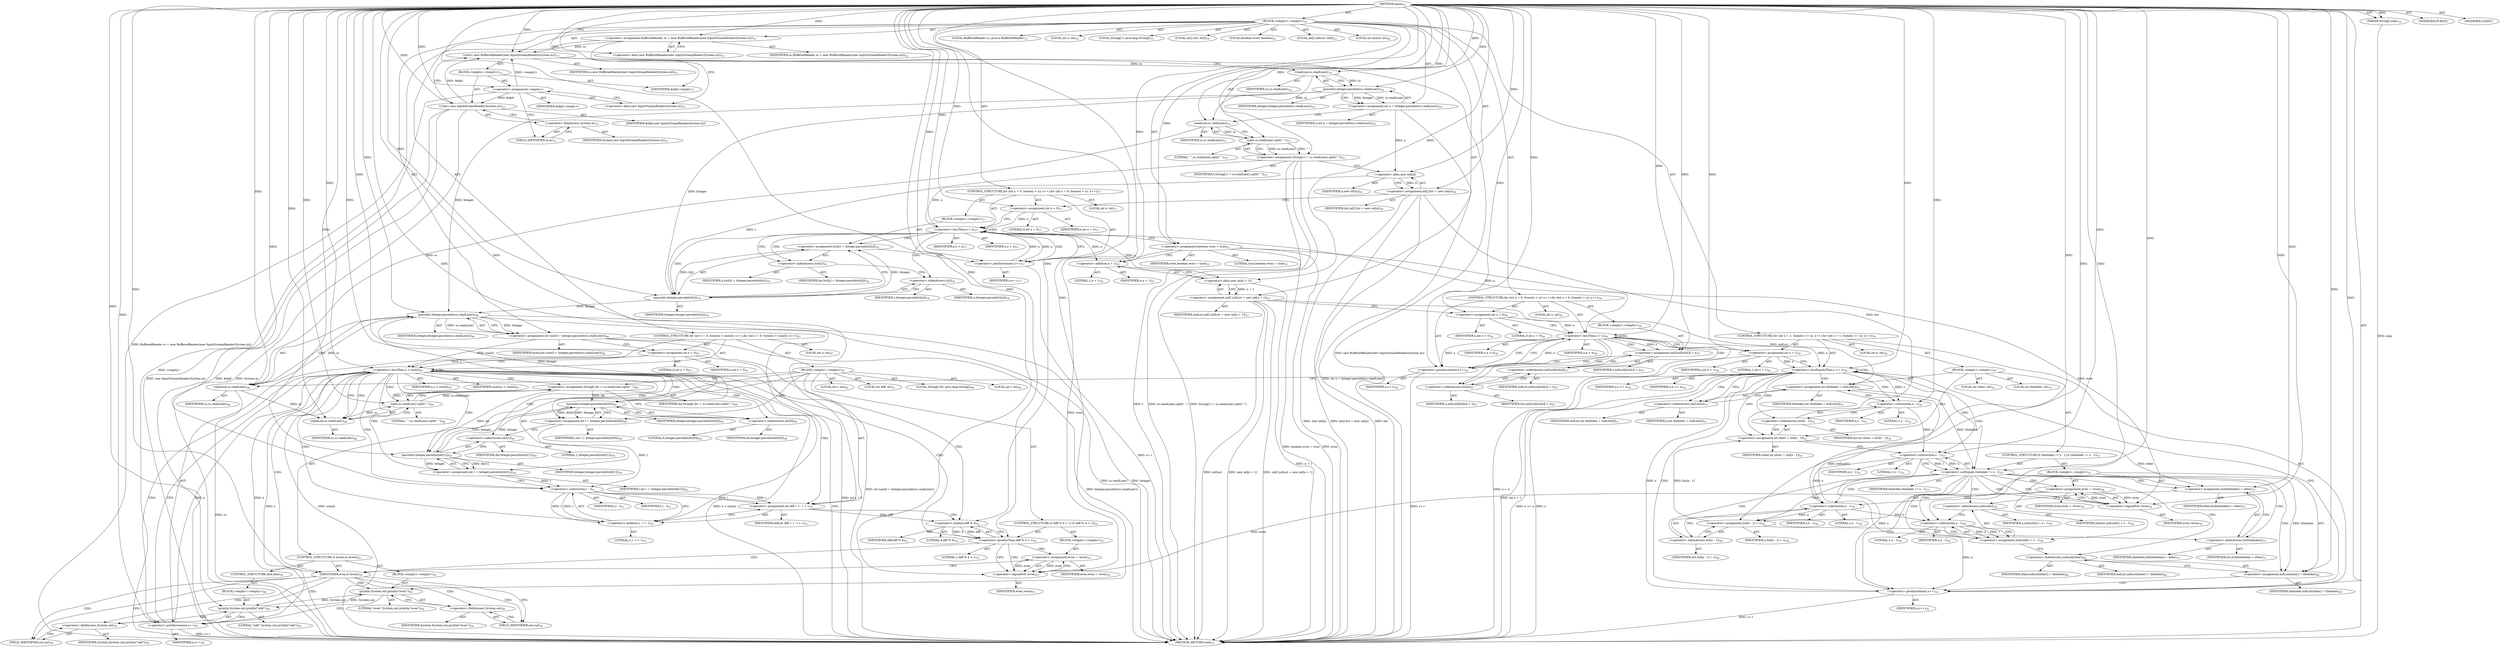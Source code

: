 digraph "main" {  
"19" [label = <(METHOD,main)<SUB>10</SUB>> ]
"20" [label = <(PARAM,String[] args)<SUB>10</SUB>> ]
"21" [label = <(BLOCK,&lt;empty&gt;,&lt;empty&gt;)<SUB>10</SUB>> ]
"4" [label = <(LOCAL,BufferedReader sc: java.io.BufferedReader)<SUB>12</SUB>> ]
"22" [label = <(&lt;operator&gt;.assignment,BufferedReader sc = new BufferedReader(new InputStreamReader(System.in)))<SUB>12</SUB>> ]
"23" [label = <(IDENTIFIER,sc,BufferedReader sc = new BufferedReader(new InputStreamReader(System.in)))<SUB>12</SUB>> ]
"24" [label = <(&lt;operator&gt;.alloc,new BufferedReader(new InputStreamReader(System.in)))<SUB>12</SUB>> ]
"25" [label = <(&lt;init&gt;,new BufferedReader(new InputStreamReader(System.in)))<SUB>12</SUB>> ]
"3" [label = <(IDENTIFIER,sc,new BufferedReader(new InputStreamReader(System.in)))<SUB>12</SUB>> ]
"26" [label = <(BLOCK,&lt;empty&gt;,&lt;empty&gt;)<SUB>12</SUB>> ]
"27" [label = <(&lt;operator&gt;.assignment,&lt;empty&gt;)> ]
"28" [label = <(IDENTIFIER,$obj0,&lt;empty&gt;)> ]
"29" [label = <(&lt;operator&gt;.alloc,new InputStreamReader(System.in))<SUB>12</SUB>> ]
"30" [label = <(&lt;init&gt;,new InputStreamReader(System.in))<SUB>12</SUB>> ]
"31" [label = <(IDENTIFIER,$obj0,new InputStreamReader(System.in))> ]
"32" [label = <(&lt;operator&gt;.fieldAccess,System.in)<SUB>12</SUB>> ]
"33" [label = <(IDENTIFIER,System,new InputStreamReader(System.in))<SUB>12</SUB>> ]
"34" [label = <(FIELD_IDENTIFIER,in,in)<SUB>12</SUB>> ]
"35" [label = <(IDENTIFIER,$obj0,&lt;empty&gt;)> ]
"36" [label = <(LOCAL,int n: int)<SUB>14</SUB>> ]
"37" [label = <(&lt;operator&gt;.assignment,int n = Integer.parseInt(sc.readLine()))<SUB>14</SUB>> ]
"38" [label = <(IDENTIFIER,n,int n = Integer.parseInt(sc.readLine()))<SUB>14</SUB>> ]
"39" [label = <(parseInt,Integer.parseInt(sc.readLine()))<SUB>14</SUB>> ]
"40" [label = <(IDENTIFIER,Integer,Integer.parseInt(sc.readLine()))<SUB>14</SUB>> ]
"41" [label = <(readLine,sc.readLine())<SUB>14</SUB>> ]
"42" [label = <(IDENTIFIER,sc,sc.readLine())<SUB>14</SUB>> ]
"43" [label = <(LOCAL,String[] t: java.lang.String[])<SUB>15</SUB>> ]
"44" [label = <(&lt;operator&gt;.assignment,String[] t = sc.readLine().split(&quot; &quot;))<SUB>15</SUB>> ]
"45" [label = <(IDENTIFIER,t,String[] t = sc.readLine().split(&quot; &quot;))<SUB>15</SUB>> ]
"46" [label = <(split,sc.readLine().split(&quot; &quot;))<SUB>15</SUB>> ]
"47" [label = <(readLine,sc.readLine())<SUB>15</SUB>> ]
"48" [label = <(IDENTIFIER,sc,sc.readLine())<SUB>15</SUB>> ]
"49" [label = <(LITERAL,&quot; &quot;,sc.readLine().split(&quot; &quot;))<SUB>15</SUB>> ]
"50" [label = <(LOCAL,int[] list: int[])<SUB>16</SUB>> ]
"51" [label = <(&lt;operator&gt;.assignment,int[] list = new int[n])<SUB>16</SUB>> ]
"52" [label = <(IDENTIFIER,list,int[] list = new int[n])<SUB>16</SUB>> ]
"53" [label = <(&lt;operator&gt;.alloc,new int[n])> ]
"54" [label = <(IDENTIFIER,n,new int[n])<SUB>16</SUB>> ]
"55" [label = <(CONTROL_STRUCTURE,for (int x = 0; Some(x &lt; n); x++),for (int x = 0; Some(x &lt; n); x++))<SUB>17</SUB>> ]
"56" [label = <(LOCAL,int x: int)<SUB>17</SUB>> ]
"57" [label = <(&lt;operator&gt;.assignment,int x = 0)<SUB>17</SUB>> ]
"58" [label = <(IDENTIFIER,x,int x = 0)<SUB>17</SUB>> ]
"59" [label = <(LITERAL,0,int x = 0)<SUB>17</SUB>> ]
"60" [label = <(&lt;operator&gt;.lessThan,x &lt; n)<SUB>17</SUB>> ]
"61" [label = <(IDENTIFIER,x,x &lt; n)<SUB>17</SUB>> ]
"62" [label = <(IDENTIFIER,n,x &lt; n)<SUB>17</SUB>> ]
"63" [label = <(&lt;operator&gt;.postIncrement,x++)<SUB>17</SUB>> ]
"64" [label = <(IDENTIFIER,x,x++)<SUB>17</SUB>> ]
"65" [label = <(BLOCK,&lt;empty&gt;,&lt;empty&gt;)<SUB>17</SUB>> ]
"66" [label = <(&lt;operator&gt;.assignment,list[x] = Integer.parseInt(t[x]))<SUB>18</SUB>> ]
"67" [label = <(&lt;operator&gt;.indexAccess,list[x])<SUB>18</SUB>> ]
"68" [label = <(IDENTIFIER,list,list[x] = Integer.parseInt(t[x]))<SUB>18</SUB>> ]
"69" [label = <(IDENTIFIER,x,list[x] = Integer.parseInt(t[x]))<SUB>18</SUB>> ]
"70" [label = <(parseInt,Integer.parseInt(t[x]))<SUB>18</SUB>> ]
"71" [label = <(IDENTIFIER,Integer,Integer.parseInt(t[x]))<SUB>18</SUB>> ]
"72" [label = <(&lt;operator&gt;.indexAccess,t[x])<SUB>18</SUB>> ]
"73" [label = <(IDENTIFIER,t,Integer.parseInt(t[x]))<SUB>18</SUB>> ]
"74" [label = <(IDENTIFIER,x,Integer.parseInt(t[x]))<SUB>18</SUB>> ]
"75" [label = <(LOCAL,boolean even: boolean)<SUB>21</SUB>> ]
"76" [label = <(&lt;operator&gt;.assignment,boolean even = true)<SUB>21</SUB>> ]
"77" [label = <(IDENTIFIER,even,boolean even = true)<SUB>21</SUB>> ]
"78" [label = <(LITERAL,true,boolean even = true)<SUB>21</SUB>> ]
"79" [label = <(LOCAL,int[] indList: int[])<SUB>23</SUB>> ]
"80" [label = <(&lt;operator&gt;.assignment,int[] indList = new int[n + 1])<SUB>23</SUB>> ]
"81" [label = <(IDENTIFIER,indList,int[] indList = new int[n + 1])<SUB>23</SUB>> ]
"82" [label = <(&lt;operator&gt;.alloc,new int[n + 1])> ]
"83" [label = <(&lt;operator&gt;.addition,n + 1)<SUB>23</SUB>> ]
"84" [label = <(IDENTIFIER,n,n + 1)<SUB>23</SUB>> ]
"85" [label = <(LITERAL,1,n + 1)<SUB>23</SUB>> ]
"86" [label = <(CONTROL_STRUCTURE,for (int x = 0; Some(x &lt; n); x++),for (int x = 0; Some(x &lt; n); x++))<SUB>26</SUB>> ]
"87" [label = <(LOCAL,int x: int)<SUB>26</SUB>> ]
"88" [label = <(&lt;operator&gt;.assignment,int x = 0)<SUB>26</SUB>> ]
"89" [label = <(IDENTIFIER,x,int x = 0)<SUB>26</SUB>> ]
"90" [label = <(LITERAL,0,int x = 0)<SUB>26</SUB>> ]
"91" [label = <(&lt;operator&gt;.lessThan,x &lt; n)<SUB>26</SUB>> ]
"92" [label = <(IDENTIFIER,x,x &lt; n)<SUB>26</SUB>> ]
"93" [label = <(IDENTIFIER,n,x &lt; n)<SUB>26</SUB>> ]
"94" [label = <(&lt;operator&gt;.postIncrement,x++)<SUB>26</SUB>> ]
"95" [label = <(IDENTIFIER,x,x++)<SUB>26</SUB>> ]
"96" [label = <(BLOCK,&lt;empty&gt;,&lt;empty&gt;)<SUB>26</SUB>> ]
"97" [label = <(&lt;operator&gt;.assignment,indList[list[x]] = x)<SUB>27</SUB>> ]
"98" [label = <(&lt;operator&gt;.indexAccess,indList[list[x]])<SUB>27</SUB>> ]
"99" [label = <(IDENTIFIER,indList,indList[list[x]] = x)<SUB>27</SUB>> ]
"100" [label = <(&lt;operator&gt;.indexAccess,list[x])<SUB>27</SUB>> ]
"101" [label = <(IDENTIFIER,list,indList[list[x]] = x)<SUB>27</SUB>> ]
"102" [label = <(IDENTIFIER,x,indList[list[x]] = x)<SUB>27</SUB>> ]
"103" [label = <(IDENTIFIER,x,indList[list[x]] = x)<SUB>27</SUB>> ]
"104" [label = <(CONTROL_STRUCTURE,for (int x = 1; Some(x &lt;= n); x++),for (int x = 1; Some(x &lt;= n); x++))<SUB>30</SUB>> ]
"105" [label = <(LOCAL,int x: int)<SUB>30</SUB>> ]
"106" [label = <(&lt;operator&gt;.assignment,int x = 1)<SUB>30</SUB>> ]
"107" [label = <(IDENTIFIER,x,int x = 1)<SUB>30</SUB>> ]
"108" [label = <(LITERAL,1,int x = 1)<SUB>30</SUB>> ]
"109" [label = <(&lt;operator&gt;.lessEqualsThan,x &lt;= n)<SUB>30</SUB>> ]
"110" [label = <(IDENTIFIER,x,x &lt;= n)<SUB>30</SUB>> ]
"111" [label = <(IDENTIFIER,n,x &lt;= n)<SUB>30</SUB>> ]
"112" [label = <(&lt;operator&gt;.postIncrement,x++)<SUB>30</SUB>> ]
"113" [label = <(IDENTIFIER,x,x++)<SUB>30</SUB>> ]
"114" [label = <(BLOCK,&lt;empty&gt;,&lt;empty&gt;)<SUB>30</SUB>> ]
"115" [label = <(LOCAL,int theIndex: int)<SUB>31</SUB>> ]
"116" [label = <(&lt;operator&gt;.assignment,int theIndex = indList[x])<SUB>31</SUB>> ]
"117" [label = <(IDENTIFIER,theIndex,int theIndex = indList[x])<SUB>31</SUB>> ]
"118" [label = <(&lt;operator&gt;.indexAccess,indList[x])<SUB>31</SUB>> ]
"119" [label = <(IDENTIFIER,indList,int theIndex = indList[x])<SUB>31</SUB>> ]
"120" [label = <(IDENTIFIER,x,int theIndex = indList[x])<SUB>31</SUB>> ]
"121" [label = <(LOCAL,int other: int)<SUB>32</SUB>> ]
"122" [label = <(&lt;operator&gt;.assignment,int other = list[x - 1])<SUB>32</SUB>> ]
"123" [label = <(IDENTIFIER,other,int other = list[x - 1])<SUB>32</SUB>> ]
"124" [label = <(&lt;operator&gt;.indexAccess,list[x - 1])<SUB>32</SUB>> ]
"125" [label = <(IDENTIFIER,list,int other = list[x - 1])<SUB>32</SUB>> ]
"126" [label = <(&lt;operator&gt;.subtraction,x - 1)<SUB>32</SUB>> ]
"127" [label = <(IDENTIFIER,x,x - 1)<SUB>32</SUB>> ]
"128" [label = <(LITERAL,1,x - 1)<SUB>32</SUB>> ]
"129" [label = <(CONTROL_STRUCTURE,if (theIndex != x - 1),if (theIndex != x - 1))<SUB>33</SUB>> ]
"130" [label = <(&lt;operator&gt;.notEquals,theIndex != x - 1)<SUB>33</SUB>> ]
"131" [label = <(IDENTIFIER,theIndex,theIndex != x - 1)<SUB>33</SUB>> ]
"132" [label = <(&lt;operator&gt;.subtraction,x - 1)<SUB>33</SUB>> ]
"133" [label = <(IDENTIFIER,x,x - 1)<SUB>33</SUB>> ]
"134" [label = <(LITERAL,1,x - 1)<SUB>33</SUB>> ]
"135" [label = <(BLOCK,&lt;empty&gt;,&lt;empty&gt;)<SUB>33</SUB>> ]
"136" [label = <(&lt;operator&gt;.assignment,even = !even)<SUB>34</SUB>> ]
"137" [label = <(IDENTIFIER,even,even = !even)<SUB>34</SUB>> ]
"138" [label = <(&lt;operator&gt;.logicalNot,!even)<SUB>34</SUB>> ]
"139" [label = <(IDENTIFIER,even,!even)<SUB>34</SUB>> ]
"140" [label = <(&lt;operator&gt;.assignment,list[x - 1] = x)<SUB>36</SUB>> ]
"141" [label = <(&lt;operator&gt;.indexAccess,list[x - 1])<SUB>36</SUB>> ]
"142" [label = <(IDENTIFIER,list,list[x - 1] = x)<SUB>36</SUB>> ]
"143" [label = <(&lt;operator&gt;.subtraction,x - 1)<SUB>36</SUB>> ]
"144" [label = <(IDENTIFIER,x,x - 1)<SUB>36</SUB>> ]
"145" [label = <(LITERAL,1,x - 1)<SUB>36</SUB>> ]
"146" [label = <(IDENTIFIER,x,list[x - 1] = x)<SUB>36</SUB>> ]
"147" [label = <(&lt;operator&gt;.assignment,list[theIndex] = other)<SUB>37</SUB>> ]
"148" [label = <(&lt;operator&gt;.indexAccess,list[theIndex])<SUB>37</SUB>> ]
"149" [label = <(IDENTIFIER,list,list[theIndex] = other)<SUB>37</SUB>> ]
"150" [label = <(IDENTIFIER,theIndex,list[theIndex] = other)<SUB>37</SUB>> ]
"151" [label = <(IDENTIFIER,other,list[theIndex] = other)<SUB>37</SUB>> ]
"152" [label = <(&lt;operator&gt;.assignment,indList[x] = x - 1)<SUB>39</SUB>> ]
"153" [label = <(&lt;operator&gt;.indexAccess,indList[x])<SUB>39</SUB>> ]
"154" [label = <(IDENTIFIER,indList,indList[x] = x - 1)<SUB>39</SUB>> ]
"155" [label = <(IDENTIFIER,x,indList[x] = x - 1)<SUB>39</SUB>> ]
"156" [label = <(&lt;operator&gt;.subtraction,x - 1)<SUB>39</SUB>> ]
"157" [label = <(IDENTIFIER,x,x - 1)<SUB>39</SUB>> ]
"158" [label = <(LITERAL,1,x - 1)<SUB>39</SUB>> ]
"159" [label = <(&lt;operator&gt;.assignment,indList[other] = theIndex)<SUB>40</SUB>> ]
"160" [label = <(&lt;operator&gt;.indexAccess,indList[other])<SUB>40</SUB>> ]
"161" [label = <(IDENTIFIER,indList,indList[other] = theIndex)<SUB>40</SUB>> ]
"162" [label = <(IDENTIFIER,other,indList[other] = theIndex)<SUB>40</SUB>> ]
"163" [label = <(IDENTIFIER,theIndex,indList[other] = theIndex)<SUB>40</SUB>> ]
"164" [label = <(LOCAL,int numQ: int)<SUB>46</SUB>> ]
"165" [label = <(&lt;operator&gt;.assignment,int numQ = Integer.parseInt(sc.readLine()))<SUB>46</SUB>> ]
"166" [label = <(IDENTIFIER,numQ,int numQ = Integer.parseInt(sc.readLine()))<SUB>46</SUB>> ]
"167" [label = <(parseInt,Integer.parseInt(sc.readLine()))<SUB>46</SUB>> ]
"168" [label = <(IDENTIFIER,Integer,Integer.parseInt(sc.readLine()))<SUB>46</SUB>> ]
"169" [label = <(readLine,sc.readLine())<SUB>46</SUB>> ]
"170" [label = <(IDENTIFIER,sc,sc.readLine())<SUB>46</SUB>> ]
"171" [label = <(CONTROL_STRUCTURE,for (int x = 0; Some(x &lt; numQ); x++),for (int x = 0; Some(x &lt; numQ); x++))<SUB>47</SUB>> ]
"172" [label = <(LOCAL,int x: int)<SUB>47</SUB>> ]
"173" [label = <(&lt;operator&gt;.assignment,int x = 0)<SUB>47</SUB>> ]
"174" [label = <(IDENTIFIER,x,int x = 0)<SUB>47</SUB>> ]
"175" [label = <(LITERAL,0,int x = 0)<SUB>47</SUB>> ]
"176" [label = <(&lt;operator&gt;.lessThan,x &lt; numQ)<SUB>47</SUB>> ]
"177" [label = <(IDENTIFIER,x,x &lt; numQ)<SUB>47</SUB>> ]
"178" [label = <(IDENTIFIER,numQ,x &lt; numQ)<SUB>47</SUB>> ]
"179" [label = <(&lt;operator&gt;.postIncrement,x++)<SUB>47</SUB>> ]
"180" [label = <(IDENTIFIER,x,x++)<SUB>47</SUB>> ]
"181" [label = <(BLOCK,&lt;empty&gt;,&lt;empty&gt;)<SUB>47</SUB>> ]
"182" [label = <(LOCAL,String[] dir: java.lang.String[])<SUB>48</SUB>> ]
"183" [label = <(&lt;operator&gt;.assignment,String[] dir = sc.readLine().split(&quot; &quot;))<SUB>48</SUB>> ]
"184" [label = <(IDENTIFIER,dir,String[] dir = sc.readLine().split(&quot; &quot;))<SUB>48</SUB>> ]
"185" [label = <(split,sc.readLine().split(&quot; &quot;))<SUB>48</SUB>> ]
"186" [label = <(readLine,sc.readLine())<SUB>48</SUB>> ]
"187" [label = <(IDENTIFIER,sc,sc.readLine())<SUB>48</SUB>> ]
"188" [label = <(LITERAL,&quot; &quot;,sc.readLine().split(&quot; &quot;))<SUB>48</SUB>> ]
"189" [label = <(LOCAL,int l: int)<SUB>49</SUB>> ]
"190" [label = <(&lt;operator&gt;.assignment,int l = Integer.parseInt(dir[0]))<SUB>49</SUB>> ]
"191" [label = <(IDENTIFIER,l,int l = Integer.parseInt(dir[0]))<SUB>49</SUB>> ]
"192" [label = <(parseInt,Integer.parseInt(dir[0]))<SUB>49</SUB>> ]
"193" [label = <(IDENTIFIER,Integer,Integer.parseInt(dir[0]))<SUB>49</SUB>> ]
"194" [label = <(&lt;operator&gt;.indexAccess,dir[0])<SUB>49</SUB>> ]
"195" [label = <(IDENTIFIER,dir,Integer.parseInt(dir[0]))<SUB>49</SUB>> ]
"196" [label = <(LITERAL,0,Integer.parseInt(dir[0]))<SUB>49</SUB>> ]
"197" [label = <(LOCAL,int r: int)<SUB>50</SUB>> ]
"198" [label = <(&lt;operator&gt;.assignment,int r = Integer.parseInt(dir[1]))<SUB>50</SUB>> ]
"199" [label = <(IDENTIFIER,r,int r = Integer.parseInt(dir[1]))<SUB>50</SUB>> ]
"200" [label = <(parseInt,Integer.parseInt(dir[1]))<SUB>50</SUB>> ]
"201" [label = <(IDENTIFIER,Integer,Integer.parseInt(dir[1]))<SUB>50</SUB>> ]
"202" [label = <(&lt;operator&gt;.indexAccess,dir[1])<SUB>50</SUB>> ]
"203" [label = <(IDENTIFIER,dir,Integer.parseInt(dir[1]))<SUB>50</SUB>> ]
"204" [label = <(LITERAL,1,Integer.parseInt(dir[1]))<SUB>50</SUB>> ]
"205" [label = <(LOCAL,int diff: int)<SUB>51</SUB>> ]
"206" [label = <(&lt;operator&gt;.assignment,int diff = r - l + 1)<SUB>51</SUB>> ]
"207" [label = <(IDENTIFIER,diff,int diff = r - l + 1)<SUB>51</SUB>> ]
"208" [label = <(&lt;operator&gt;.addition,r - l + 1)<SUB>51</SUB>> ]
"209" [label = <(&lt;operator&gt;.subtraction,r - l)<SUB>51</SUB>> ]
"210" [label = <(IDENTIFIER,r,r - l)<SUB>51</SUB>> ]
"211" [label = <(IDENTIFIER,l,r - l)<SUB>51</SUB>> ]
"212" [label = <(LITERAL,1,r - l + 1)<SUB>51</SUB>> ]
"213" [label = <(CONTROL_STRUCTURE,if (diff % 4 &gt; 1),if (diff % 4 &gt; 1))<SUB>52</SUB>> ]
"214" [label = <(&lt;operator&gt;.greaterThan,diff % 4 &gt; 1)<SUB>52</SUB>> ]
"215" [label = <(&lt;operator&gt;.modulo,diff % 4)<SUB>52</SUB>> ]
"216" [label = <(IDENTIFIER,diff,diff % 4)<SUB>52</SUB>> ]
"217" [label = <(LITERAL,4,diff % 4)<SUB>52</SUB>> ]
"218" [label = <(LITERAL,1,diff % 4 &gt; 1)<SUB>52</SUB>> ]
"219" [label = <(BLOCK,&lt;empty&gt;,&lt;empty&gt;)<SUB>52</SUB>> ]
"220" [label = <(&lt;operator&gt;.assignment,even = !even)<SUB>53</SUB>> ]
"221" [label = <(IDENTIFIER,even,even = !even)<SUB>53</SUB>> ]
"222" [label = <(&lt;operator&gt;.logicalNot,!even)<SUB>53</SUB>> ]
"223" [label = <(IDENTIFIER,even,!even)<SUB>53</SUB>> ]
"224" [label = <(CONTROL_STRUCTURE,if (even),if (even))<SUB>55</SUB>> ]
"225" [label = <(IDENTIFIER,even,if (even))<SUB>55</SUB>> ]
"226" [label = <(BLOCK,&lt;empty&gt;,&lt;empty&gt;)<SUB>55</SUB>> ]
"227" [label = <(println,System.out.println(&quot;even&quot;))<SUB>56</SUB>> ]
"228" [label = <(&lt;operator&gt;.fieldAccess,System.out)<SUB>56</SUB>> ]
"229" [label = <(IDENTIFIER,System,System.out.println(&quot;even&quot;))<SUB>56</SUB>> ]
"230" [label = <(FIELD_IDENTIFIER,out,out)<SUB>56</SUB>> ]
"231" [label = <(LITERAL,&quot;even&quot;,System.out.println(&quot;even&quot;))<SUB>56</SUB>> ]
"232" [label = <(CONTROL_STRUCTURE,else,else)<SUB>58</SUB>> ]
"233" [label = <(BLOCK,&lt;empty&gt;,&lt;empty&gt;)<SUB>58</SUB>> ]
"234" [label = <(println,System.out.println(&quot;odd&quot;))<SUB>59</SUB>> ]
"235" [label = <(&lt;operator&gt;.fieldAccess,System.out)<SUB>59</SUB>> ]
"236" [label = <(IDENTIFIER,System,System.out.println(&quot;odd&quot;))<SUB>59</SUB>> ]
"237" [label = <(FIELD_IDENTIFIER,out,out)<SUB>59</SUB>> ]
"238" [label = <(LITERAL,&quot;odd&quot;,System.out.println(&quot;odd&quot;))<SUB>59</SUB>> ]
"239" [label = <(MODIFIER,PUBLIC)> ]
"240" [label = <(MODIFIER,STATIC)> ]
"241" [label = <(METHOD_RETURN,void)<SUB>10</SUB>> ]
  "19" -> "20"  [ label = "AST: "] 
  "19" -> "21"  [ label = "AST: "] 
  "19" -> "239"  [ label = "AST: "] 
  "19" -> "240"  [ label = "AST: "] 
  "19" -> "241"  [ label = "AST: "] 
  "21" -> "4"  [ label = "AST: "] 
  "21" -> "22"  [ label = "AST: "] 
  "21" -> "25"  [ label = "AST: "] 
  "21" -> "36"  [ label = "AST: "] 
  "21" -> "37"  [ label = "AST: "] 
  "21" -> "43"  [ label = "AST: "] 
  "21" -> "44"  [ label = "AST: "] 
  "21" -> "50"  [ label = "AST: "] 
  "21" -> "51"  [ label = "AST: "] 
  "21" -> "55"  [ label = "AST: "] 
  "21" -> "75"  [ label = "AST: "] 
  "21" -> "76"  [ label = "AST: "] 
  "21" -> "79"  [ label = "AST: "] 
  "21" -> "80"  [ label = "AST: "] 
  "21" -> "86"  [ label = "AST: "] 
  "21" -> "104"  [ label = "AST: "] 
  "21" -> "164"  [ label = "AST: "] 
  "21" -> "165"  [ label = "AST: "] 
  "21" -> "171"  [ label = "AST: "] 
  "22" -> "23"  [ label = "AST: "] 
  "22" -> "24"  [ label = "AST: "] 
  "25" -> "3"  [ label = "AST: "] 
  "25" -> "26"  [ label = "AST: "] 
  "26" -> "27"  [ label = "AST: "] 
  "26" -> "30"  [ label = "AST: "] 
  "26" -> "35"  [ label = "AST: "] 
  "27" -> "28"  [ label = "AST: "] 
  "27" -> "29"  [ label = "AST: "] 
  "30" -> "31"  [ label = "AST: "] 
  "30" -> "32"  [ label = "AST: "] 
  "32" -> "33"  [ label = "AST: "] 
  "32" -> "34"  [ label = "AST: "] 
  "37" -> "38"  [ label = "AST: "] 
  "37" -> "39"  [ label = "AST: "] 
  "39" -> "40"  [ label = "AST: "] 
  "39" -> "41"  [ label = "AST: "] 
  "41" -> "42"  [ label = "AST: "] 
  "44" -> "45"  [ label = "AST: "] 
  "44" -> "46"  [ label = "AST: "] 
  "46" -> "47"  [ label = "AST: "] 
  "46" -> "49"  [ label = "AST: "] 
  "47" -> "48"  [ label = "AST: "] 
  "51" -> "52"  [ label = "AST: "] 
  "51" -> "53"  [ label = "AST: "] 
  "53" -> "54"  [ label = "AST: "] 
  "55" -> "56"  [ label = "AST: "] 
  "55" -> "57"  [ label = "AST: "] 
  "55" -> "60"  [ label = "AST: "] 
  "55" -> "63"  [ label = "AST: "] 
  "55" -> "65"  [ label = "AST: "] 
  "57" -> "58"  [ label = "AST: "] 
  "57" -> "59"  [ label = "AST: "] 
  "60" -> "61"  [ label = "AST: "] 
  "60" -> "62"  [ label = "AST: "] 
  "63" -> "64"  [ label = "AST: "] 
  "65" -> "66"  [ label = "AST: "] 
  "66" -> "67"  [ label = "AST: "] 
  "66" -> "70"  [ label = "AST: "] 
  "67" -> "68"  [ label = "AST: "] 
  "67" -> "69"  [ label = "AST: "] 
  "70" -> "71"  [ label = "AST: "] 
  "70" -> "72"  [ label = "AST: "] 
  "72" -> "73"  [ label = "AST: "] 
  "72" -> "74"  [ label = "AST: "] 
  "76" -> "77"  [ label = "AST: "] 
  "76" -> "78"  [ label = "AST: "] 
  "80" -> "81"  [ label = "AST: "] 
  "80" -> "82"  [ label = "AST: "] 
  "82" -> "83"  [ label = "AST: "] 
  "83" -> "84"  [ label = "AST: "] 
  "83" -> "85"  [ label = "AST: "] 
  "86" -> "87"  [ label = "AST: "] 
  "86" -> "88"  [ label = "AST: "] 
  "86" -> "91"  [ label = "AST: "] 
  "86" -> "94"  [ label = "AST: "] 
  "86" -> "96"  [ label = "AST: "] 
  "88" -> "89"  [ label = "AST: "] 
  "88" -> "90"  [ label = "AST: "] 
  "91" -> "92"  [ label = "AST: "] 
  "91" -> "93"  [ label = "AST: "] 
  "94" -> "95"  [ label = "AST: "] 
  "96" -> "97"  [ label = "AST: "] 
  "97" -> "98"  [ label = "AST: "] 
  "97" -> "103"  [ label = "AST: "] 
  "98" -> "99"  [ label = "AST: "] 
  "98" -> "100"  [ label = "AST: "] 
  "100" -> "101"  [ label = "AST: "] 
  "100" -> "102"  [ label = "AST: "] 
  "104" -> "105"  [ label = "AST: "] 
  "104" -> "106"  [ label = "AST: "] 
  "104" -> "109"  [ label = "AST: "] 
  "104" -> "112"  [ label = "AST: "] 
  "104" -> "114"  [ label = "AST: "] 
  "106" -> "107"  [ label = "AST: "] 
  "106" -> "108"  [ label = "AST: "] 
  "109" -> "110"  [ label = "AST: "] 
  "109" -> "111"  [ label = "AST: "] 
  "112" -> "113"  [ label = "AST: "] 
  "114" -> "115"  [ label = "AST: "] 
  "114" -> "116"  [ label = "AST: "] 
  "114" -> "121"  [ label = "AST: "] 
  "114" -> "122"  [ label = "AST: "] 
  "114" -> "129"  [ label = "AST: "] 
  "116" -> "117"  [ label = "AST: "] 
  "116" -> "118"  [ label = "AST: "] 
  "118" -> "119"  [ label = "AST: "] 
  "118" -> "120"  [ label = "AST: "] 
  "122" -> "123"  [ label = "AST: "] 
  "122" -> "124"  [ label = "AST: "] 
  "124" -> "125"  [ label = "AST: "] 
  "124" -> "126"  [ label = "AST: "] 
  "126" -> "127"  [ label = "AST: "] 
  "126" -> "128"  [ label = "AST: "] 
  "129" -> "130"  [ label = "AST: "] 
  "129" -> "135"  [ label = "AST: "] 
  "130" -> "131"  [ label = "AST: "] 
  "130" -> "132"  [ label = "AST: "] 
  "132" -> "133"  [ label = "AST: "] 
  "132" -> "134"  [ label = "AST: "] 
  "135" -> "136"  [ label = "AST: "] 
  "135" -> "140"  [ label = "AST: "] 
  "135" -> "147"  [ label = "AST: "] 
  "135" -> "152"  [ label = "AST: "] 
  "135" -> "159"  [ label = "AST: "] 
  "136" -> "137"  [ label = "AST: "] 
  "136" -> "138"  [ label = "AST: "] 
  "138" -> "139"  [ label = "AST: "] 
  "140" -> "141"  [ label = "AST: "] 
  "140" -> "146"  [ label = "AST: "] 
  "141" -> "142"  [ label = "AST: "] 
  "141" -> "143"  [ label = "AST: "] 
  "143" -> "144"  [ label = "AST: "] 
  "143" -> "145"  [ label = "AST: "] 
  "147" -> "148"  [ label = "AST: "] 
  "147" -> "151"  [ label = "AST: "] 
  "148" -> "149"  [ label = "AST: "] 
  "148" -> "150"  [ label = "AST: "] 
  "152" -> "153"  [ label = "AST: "] 
  "152" -> "156"  [ label = "AST: "] 
  "153" -> "154"  [ label = "AST: "] 
  "153" -> "155"  [ label = "AST: "] 
  "156" -> "157"  [ label = "AST: "] 
  "156" -> "158"  [ label = "AST: "] 
  "159" -> "160"  [ label = "AST: "] 
  "159" -> "163"  [ label = "AST: "] 
  "160" -> "161"  [ label = "AST: "] 
  "160" -> "162"  [ label = "AST: "] 
  "165" -> "166"  [ label = "AST: "] 
  "165" -> "167"  [ label = "AST: "] 
  "167" -> "168"  [ label = "AST: "] 
  "167" -> "169"  [ label = "AST: "] 
  "169" -> "170"  [ label = "AST: "] 
  "171" -> "172"  [ label = "AST: "] 
  "171" -> "173"  [ label = "AST: "] 
  "171" -> "176"  [ label = "AST: "] 
  "171" -> "179"  [ label = "AST: "] 
  "171" -> "181"  [ label = "AST: "] 
  "173" -> "174"  [ label = "AST: "] 
  "173" -> "175"  [ label = "AST: "] 
  "176" -> "177"  [ label = "AST: "] 
  "176" -> "178"  [ label = "AST: "] 
  "179" -> "180"  [ label = "AST: "] 
  "181" -> "182"  [ label = "AST: "] 
  "181" -> "183"  [ label = "AST: "] 
  "181" -> "189"  [ label = "AST: "] 
  "181" -> "190"  [ label = "AST: "] 
  "181" -> "197"  [ label = "AST: "] 
  "181" -> "198"  [ label = "AST: "] 
  "181" -> "205"  [ label = "AST: "] 
  "181" -> "206"  [ label = "AST: "] 
  "181" -> "213"  [ label = "AST: "] 
  "181" -> "224"  [ label = "AST: "] 
  "183" -> "184"  [ label = "AST: "] 
  "183" -> "185"  [ label = "AST: "] 
  "185" -> "186"  [ label = "AST: "] 
  "185" -> "188"  [ label = "AST: "] 
  "186" -> "187"  [ label = "AST: "] 
  "190" -> "191"  [ label = "AST: "] 
  "190" -> "192"  [ label = "AST: "] 
  "192" -> "193"  [ label = "AST: "] 
  "192" -> "194"  [ label = "AST: "] 
  "194" -> "195"  [ label = "AST: "] 
  "194" -> "196"  [ label = "AST: "] 
  "198" -> "199"  [ label = "AST: "] 
  "198" -> "200"  [ label = "AST: "] 
  "200" -> "201"  [ label = "AST: "] 
  "200" -> "202"  [ label = "AST: "] 
  "202" -> "203"  [ label = "AST: "] 
  "202" -> "204"  [ label = "AST: "] 
  "206" -> "207"  [ label = "AST: "] 
  "206" -> "208"  [ label = "AST: "] 
  "208" -> "209"  [ label = "AST: "] 
  "208" -> "212"  [ label = "AST: "] 
  "209" -> "210"  [ label = "AST: "] 
  "209" -> "211"  [ label = "AST: "] 
  "213" -> "214"  [ label = "AST: "] 
  "213" -> "219"  [ label = "AST: "] 
  "214" -> "215"  [ label = "AST: "] 
  "214" -> "218"  [ label = "AST: "] 
  "215" -> "216"  [ label = "AST: "] 
  "215" -> "217"  [ label = "AST: "] 
  "219" -> "220"  [ label = "AST: "] 
  "220" -> "221"  [ label = "AST: "] 
  "220" -> "222"  [ label = "AST: "] 
  "222" -> "223"  [ label = "AST: "] 
  "224" -> "225"  [ label = "AST: "] 
  "224" -> "226"  [ label = "AST: "] 
  "224" -> "232"  [ label = "AST: "] 
  "226" -> "227"  [ label = "AST: "] 
  "227" -> "228"  [ label = "AST: "] 
  "227" -> "231"  [ label = "AST: "] 
  "228" -> "229"  [ label = "AST: "] 
  "228" -> "230"  [ label = "AST: "] 
  "232" -> "233"  [ label = "AST: "] 
  "233" -> "234"  [ label = "AST: "] 
  "234" -> "235"  [ label = "AST: "] 
  "234" -> "238"  [ label = "AST: "] 
  "235" -> "236"  [ label = "AST: "] 
  "235" -> "237"  [ label = "AST: "] 
  "22" -> "29"  [ label = "CFG: "] 
  "25" -> "41"  [ label = "CFG: "] 
  "37" -> "47"  [ label = "CFG: "] 
  "44" -> "53"  [ label = "CFG: "] 
  "51" -> "57"  [ label = "CFG: "] 
  "76" -> "83"  [ label = "CFG: "] 
  "80" -> "88"  [ label = "CFG: "] 
  "165" -> "173"  [ label = "CFG: "] 
  "24" -> "22"  [ label = "CFG: "] 
  "39" -> "37"  [ label = "CFG: "] 
  "46" -> "44"  [ label = "CFG: "] 
  "53" -> "51"  [ label = "CFG: "] 
  "57" -> "60"  [ label = "CFG: "] 
  "60" -> "67"  [ label = "CFG: "] 
  "60" -> "76"  [ label = "CFG: "] 
  "63" -> "60"  [ label = "CFG: "] 
  "82" -> "80"  [ label = "CFG: "] 
  "88" -> "91"  [ label = "CFG: "] 
  "91" -> "100"  [ label = "CFG: "] 
  "91" -> "106"  [ label = "CFG: "] 
  "94" -> "91"  [ label = "CFG: "] 
  "106" -> "109"  [ label = "CFG: "] 
  "109" -> "118"  [ label = "CFG: "] 
  "109" -> "169"  [ label = "CFG: "] 
  "112" -> "109"  [ label = "CFG: "] 
  "167" -> "165"  [ label = "CFG: "] 
  "173" -> "176"  [ label = "CFG: "] 
  "176" -> "241"  [ label = "CFG: "] 
  "176" -> "186"  [ label = "CFG: "] 
  "179" -> "176"  [ label = "CFG: "] 
  "27" -> "34"  [ label = "CFG: "] 
  "30" -> "25"  [ label = "CFG: "] 
  "41" -> "39"  [ label = "CFG: "] 
  "47" -> "46"  [ label = "CFG: "] 
  "66" -> "63"  [ label = "CFG: "] 
  "83" -> "82"  [ label = "CFG: "] 
  "97" -> "94"  [ label = "CFG: "] 
  "116" -> "126"  [ label = "CFG: "] 
  "122" -> "132"  [ label = "CFG: "] 
  "169" -> "167"  [ label = "CFG: "] 
  "183" -> "194"  [ label = "CFG: "] 
  "190" -> "202"  [ label = "CFG: "] 
  "198" -> "209"  [ label = "CFG: "] 
  "206" -> "215"  [ label = "CFG: "] 
  "29" -> "27"  [ label = "CFG: "] 
  "32" -> "30"  [ label = "CFG: "] 
  "67" -> "72"  [ label = "CFG: "] 
  "70" -> "66"  [ label = "CFG: "] 
  "98" -> "97"  [ label = "CFG: "] 
  "118" -> "116"  [ label = "CFG: "] 
  "124" -> "122"  [ label = "CFG: "] 
  "130" -> "138"  [ label = "CFG: "] 
  "130" -> "112"  [ label = "CFG: "] 
  "185" -> "183"  [ label = "CFG: "] 
  "192" -> "190"  [ label = "CFG: "] 
  "200" -> "198"  [ label = "CFG: "] 
  "208" -> "206"  [ label = "CFG: "] 
  "214" -> "225"  [ label = "CFG: "] 
  "214" -> "222"  [ label = "CFG: "] 
  "225" -> "230"  [ label = "CFG: "] 
  "225" -> "237"  [ label = "CFG: "] 
  "34" -> "32"  [ label = "CFG: "] 
  "72" -> "70"  [ label = "CFG: "] 
  "100" -> "98"  [ label = "CFG: "] 
  "126" -> "124"  [ label = "CFG: "] 
  "132" -> "130"  [ label = "CFG: "] 
  "136" -> "143"  [ label = "CFG: "] 
  "140" -> "148"  [ label = "CFG: "] 
  "147" -> "153"  [ label = "CFG: "] 
  "152" -> "160"  [ label = "CFG: "] 
  "159" -> "112"  [ label = "CFG: "] 
  "186" -> "185"  [ label = "CFG: "] 
  "194" -> "192"  [ label = "CFG: "] 
  "202" -> "200"  [ label = "CFG: "] 
  "209" -> "208"  [ label = "CFG: "] 
  "215" -> "214"  [ label = "CFG: "] 
  "220" -> "225"  [ label = "CFG: "] 
  "227" -> "179"  [ label = "CFG: "] 
  "138" -> "136"  [ label = "CFG: "] 
  "141" -> "140"  [ label = "CFG: "] 
  "148" -> "147"  [ label = "CFG: "] 
  "153" -> "156"  [ label = "CFG: "] 
  "156" -> "152"  [ label = "CFG: "] 
  "160" -> "159"  [ label = "CFG: "] 
  "222" -> "220"  [ label = "CFG: "] 
  "228" -> "227"  [ label = "CFG: "] 
  "234" -> "179"  [ label = "CFG: "] 
  "143" -> "141"  [ label = "CFG: "] 
  "230" -> "228"  [ label = "CFG: "] 
  "235" -> "234"  [ label = "CFG: "] 
  "237" -> "235"  [ label = "CFG: "] 
  "19" -> "24"  [ label = "CFG: "] 
  "20" -> "241"  [ label = "DDG: args"] 
  "22" -> "241"  [ label = "DDG: BufferedReader sc = new BufferedReader(new InputStreamReader(System.in))"] 
  "27" -> "241"  [ label = "DDG: &lt;empty&gt;"] 
  "30" -> "241"  [ label = "DDG: $obj0"] 
  "30" -> "241"  [ label = "DDG: System.in"] 
  "30" -> "241"  [ label = "DDG: new InputStreamReader(System.in)"] 
  "25" -> "241"  [ label = "DDG: new BufferedReader(new InputStreamReader(System.in))"] 
  "37" -> "241"  [ label = "DDG: int n = Integer.parseInt(sc.readLine())"] 
  "44" -> "241"  [ label = "DDG: t"] 
  "44" -> "241"  [ label = "DDG: sc.readLine().split(&quot; &quot;)"] 
  "44" -> "241"  [ label = "DDG: String[] t = sc.readLine().split(&quot; &quot;)"] 
  "51" -> "241"  [ label = "DDG: list"] 
  "51" -> "241"  [ label = "DDG: new int[n]"] 
  "51" -> "241"  [ label = "DDG: int[] list = new int[n]"] 
  "76" -> "241"  [ label = "DDG: even"] 
  "76" -> "241"  [ label = "DDG: boolean even = true"] 
  "80" -> "241"  [ label = "DDG: indList"] 
  "82" -> "241"  [ label = "DDG: n + 1"] 
  "80" -> "241"  [ label = "DDG: new int[n + 1]"] 
  "80" -> "241"  [ label = "DDG: int[] indList = new int[n + 1]"] 
  "91" -> "241"  [ label = "DDG: x &lt; n"] 
  "106" -> "241"  [ label = "DDG: int x = 1"] 
  "109" -> "241"  [ label = "DDG: n"] 
  "109" -> "241"  [ label = "DDG: x &lt;= n"] 
  "167" -> "241"  [ label = "DDG: Integer"] 
  "169" -> "241"  [ label = "DDG: sc"] 
  "167" -> "241"  [ label = "DDG: sc.readLine()"] 
  "165" -> "241"  [ label = "DDG: Integer.parseInt(sc.readLine())"] 
  "165" -> "241"  [ label = "DDG: int numQ = Integer.parseInt(sc.readLine())"] 
  "173" -> "241"  [ label = "DDG: int x = 0"] 
  "176" -> "241"  [ label = "DDG: x"] 
  "176" -> "241"  [ label = "DDG: numQ"] 
  "176" -> "241"  [ label = "DDG: x &lt; numQ"] 
  "179" -> "241"  [ label = "DDG: x++"] 
  "112" -> "241"  [ label = "DDG: x++"] 
  "94" -> "241"  [ label = "DDG: x++"] 
  "63" -> "241"  [ label = "DDG: x++"] 
  "19" -> "20"  [ label = "DDG: "] 
  "19" -> "22"  [ label = "DDG: "] 
  "39" -> "37"  [ label = "DDG: Integer"] 
  "39" -> "37"  [ label = "DDG: sc.readLine()"] 
  "46" -> "44"  [ label = "DDG: sc.readLine()"] 
  "46" -> "44"  [ label = "DDG: &quot; &quot;"] 
  "53" -> "51"  [ label = "DDG: n"] 
  "19" -> "76"  [ label = "DDG: "] 
  "82" -> "80"  [ label = "DDG: n + 1"] 
  "167" -> "165"  [ label = "DDG: Integer"] 
  "167" -> "165"  [ label = "DDG: sc.readLine()"] 
  "22" -> "25"  [ label = "DDG: sc"] 
  "19" -> "25"  [ label = "DDG: "] 
  "27" -> "25"  [ label = "DDG: &lt;empty&gt;"] 
  "30" -> "25"  [ label = "DDG: $obj0"] 
  "19" -> "57"  [ label = "DDG: "] 
  "19" -> "88"  [ label = "DDG: "] 
  "19" -> "106"  [ label = "DDG: "] 
  "19" -> "173"  [ label = "DDG: "] 
  "19" -> "27"  [ label = "DDG: "] 
  "19" -> "35"  [ label = "DDG: "] 
  "19" -> "39"  [ label = "DDG: "] 
  "41" -> "39"  [ label = "DDG: sc"] 
  "47" -> "46"  [ label = "DDG: sc"] 
  "19" -> "46"  [ label = "DDG: "] 
  "37" -> "53"  [ label = "DDG: n"] 
  "19" -> "53"  [ label = "DDG: "] 
  "57" -> "60"  [ label = "DDG: x"] 
  "63" -> "60"  [ label = "DDG: x"] 
  "19" -> "60"  [ label = "DDG: "] 
  "53" -> "60"  [ label = "DDG: n"] 
  "60" -> "63"  [ label = "DDG: x"] 
  "19" -> "63"  [ label = "DDG: "] 
  "70" -> "66"  [ label = "DDG: Integer"] 
  "70" -> "66"  [ label = "DDG: t[x]"] 
  "60" -> "82"  [ label = "DDG: n"] 
  "19" -> "82"  [ label = "DDG: "] 
  "88" -> "91"  [ label = "DDG: x"] 
  "94" -> "91"  [ label = "DDG: x"] 
  "19" -> "91"  [ label = "DDG: "] 
  "60" -> "91"  [ label = "DDG: n"] 
  "19" -> "94"  [ label = "DDG: "] 
  "91" -> "94"  [ label = "DDG: x"] 
  "91" -> "97"  [ label = "DDG: x"] 
  "19" -> "97"  [ label = "DDG: "] 
  "106" -> "109"  [ label = "DDG: x"] 
  "112" -> "109"  [ label = "DDG: x"] 
  "19" -> "109"  [ label = "DDG: "] 
  "91" -> "109"  [ label = "DDG: n"] 
  "132" -> "112"  [ label = "DDG: x"] 
  "156" -> "112"  [ label = "DDG: x"] 
  "19" -> "112"  [ label = "DDG: "] 
  "80" -> "116"  [ label = "DDG: indList"] 
  "152" -> "116"  [ label = "DDG: indList[x]"] 
  "51" -> "122"  [ label = "DDG: list"] 
  "140" -> "122"  [ label = "DDG: list[x - 1]"] 
  "39" -> "167"  [ label = "DDG: Integer"] 
  "70" -> "167"  [ label = "DDG: Integer"] 
  "19" -> "167"  [ label = "DDG: "] 
  "169" -> "167"  [ label = "DDG: sc"] 
  "173" -> "176"  [ label = "DDG: x"] 
  "179" -> "176"  [ label = "DDG: x"] 
  "19" -> "176"  [ label = "DDG: "] 
  "165" -> "176"  [ label = "DDG: numQ"] 
  "176" -> "179"  [ label = "DDG: x"] 
  "19" -> "179"  [ label = "DDG: "] 
  "185" -> "183"  [ label = "DDG: sc.readLine()"] 
  "185" -> "183"  [ label = "DDG: &quot; &quot;"] 
  "192" -> "190"  [ label = "DDG: Integer"] 
  "192" -> "190"  [ label = "DDG: dir[0]"] 
  "200" -> "198"  [ label = "DDG: Integer"] 
  "200" -> "198"  [ label = "DDG: dir[1]"] 
  "209" -> "206"  [ label = "DDG: r"] 
  "209" -> "206"  [ label = "DDG: l"] 
  "19" -> "206"  [ label = "DDG: "] 
  "27" -> "30"  [ label = "DDG: $obj0"] 
  "19" -> "30"  [ label = "DDG: "] 
  "25" -> "41"  [ label = "DDG: sc"] 
  "19" -> "41"  [ label = "DDG: "] 
  "41" -> "47"  [ label = "DDG: sc"] 
  "19" -> "47"  [ label = "DDG: "] 
  "60" -> "83"  [ label = "DDG: n"] 
  "19" -> "83"  [ label = "DDG: "] 
  "47" -> "169"  [ label = "DDG: sc"] 
  "19" -> "169"  [ label = "DDG: "] 
  "19" -> "225"  [ label = "DDG: "] 
  "39" -> "70"  [ label = "DDG: Integer"] 
  "19" -> "70"  [ label = "DDG: "] 
  "44" -> "70"  [ label = "DDG: t"] 
  "116" -> "130"  [ label = "DDG: theIndex"] 
  "19" -> "130"  [ label = "DDG: "] 
  "132" -> "130"  [ label = "DDG: x"] 
  "132" -> "130"  [ label = "DDG: 1"] 
  "138" -> "136"  [ label = "DDG: even"] 
  "143" -> "140"  [ label = "DDG: x"] 
  "19" -> "140"  [ label = "DDG: "] 
  "122" -> "147"  [ label = "DDG: other"] 
  "19" -> "147"  [ label = "DDG: "] 
  "156" -> "152"  [ label = "DDG: x"] 
  "156" -> "152"  [ label = "DDG: 1"] 
  "130" -> "159"  [ label = "DDG: theIndex"] 
  "19" -> "159"  [ label = "DDG: "] 
  "186" -> "185"  [ label = "DDG: sc"] 
  "19" -> "185"  [ label = "DDG: "] 
  "167" -> "192"  [ label = "DDG: Integer"] 
  "200" -> "192"  [ label = "DDG: Integer"] 
  "19" -> "192"  [ label = "DDG: "] 
  "183" -> "192"  [ label = "DDG: dir"] 
  "192" -> "200"  [ label = "DDG: Integer"] 
  "19" -> "200"  [ label = "DDG: "] 
  "183" -> "200"  [ label = "DDG: dir"] 
  "209" -> "208"  [ label = "DDG: r"] 
  "209" -> "208"  [ label = "DDG: l"] 
  "19" -> "208"  [ label = "DDG: "] 
  "215" -> "214"  [ label = "DDG: diff"] 
  "215" -> "214"  [ label = "DDG: 4"] 
  "19" -> "214"  [ label = "DDG: "] 
  "222" -> "220"  [ label = "DDG: even"] 
  "109" -> "126"  [ label = "DDG: x"] 
  "19" -> "126"  [ label = "DDG: "] 
  "126" -> "132"  [ label = "DDG: x"] 
  "19" -> "132"  [ label = "DDG: "] 
  "169" -> "186"  [ label = "DDG: sc"] 
  "19" -> "186"  [ label = "DDG: "] 
  "198" -> "209"  [ label = "DDG: r"] 
  "19" -> "209"  [ label = "DDG: "] 
  "190" -> "209"  [ label = "DDG: l"] 
  "206" -> "215"  [ label = "DDG: diff"] 
  "19" -> "215"  [ label = "DDG: "] 
  "234" -> "227"  [ label = "DDG: System.out"] 
  "19" -> "227"  [ label = "DDG: "] 
  "76" -> "138"  [ label = "DDG: even"] 
  "136" -> "138"  [ label = "DDG: even"] 
  "19" -> "138"  [ label = "DDG: "] 
  "19" -> "156"  [ label = "DDG: "] 
  "143" -> "156"  [ label = "DDG: x"] 
  "76" -> "222"  [ label = "DDG: even"] 
  "220" -> "222"  [ label = "DDG: even"] 
  "136" -> "222"  [ label = "DDG: even"] 
  "19" -> "222"  [ label = "DDG: "] 
  "227" -> "234"  [ label = "DDG: System.out"] 
  "19" -> "234"  [ label = "DDG: "] 
  "132" -> "143"  [ label = "DDG: x"] 
  "19" -> "143"  [ label = "DDG: "] 
  "60" -> "60"  [ label = "CDG: "] 
  "60" -> "67"  [ label = "CDG: "] 
  "60" -> "70"  [ label = "CDG: "] 
  "60" -> "66"  [ label = "CDG: "] 
  "60" -> "72"  [ label = "CDG: "] 
  "60" -> "63"  [ label = "CDG: "] 
  "91" -> "94"  [ label = "CDG: "] 
  "91" -> "98"  [ label = "CDG: "] 
  "91" -> "97"  [ label = "CDG: "] 
  "91" -> "91"  [ label = "CDG: "] 
  "91" -> "100"  [ label = "CDG: "] 
  "109" -> "132"  [ label = "CDG: "] 
  "109" -> "112"  [ label = "CDG: "] 
  "109" -> "130"  [ label = "CDG: "] 
  "109" -> "118"  [ label = "CDG: "] 
  "109" -> "116"  [ label = "CDG: "] 
  "109" -> "122"  [ label = "CDG: "] 
  "109" -> "126"  [ label = "CDG: "] 
  "109" -> "124"  [ label = "CDG: "] 
  "109" -> "109"  [ label = "CDG: "] 
  "176" -> "214"  [ label = "CDG: "] 
  "176" -> "192"  [ label = "CDG: "] 
  "176" -> "225"  [ label = "CDG: "] 
  "176" -> "179"  [ label = "CDG: "] 
  "176" -> "215"  [ label = "CDG: "] 
  "176" -> "209"  [ label = "CDG: "] 
  "176" -> "185"  [ label = "CDG: "] 
  "176" -> "198"  [ label = "CDG: "] 
  "176" -> "206"  [ label = "CDG: "] 
  "176" -> "208"  [ label = "CDG: "] 
  "176" -> "190"  [ label = "CDG: "] 
  "176" -> "194"  [ label = "CDG: "] 
  "176" -> "186"  [ label = "CDG: "] 
  "176" -> "202"  [ label = "CDG: "] 
  "176" -> "183"  [ label = "CDG: "] 
  "176" -> "200"  [ label = "CDG: "] 
  "176" -> "176"  [ label = "CDG: "] 
  "130" -> "136"  [ label = "CDG: "] 
  "130" -> "153"  [ label = "CDG: "] 
  "130" -> "138"  [ label = "CDG: "] 
  "130" -> "148"  [ label = "CDG: "] 
  "130" -> "152"  [ label = "CDG: "] 
  "130" -> "160"  [ label = "CDG: "] 
  "130" -> "141"  [ label = "CDG: "] 
  "130" -> "159"  [ label = "CDG: "] 
  "130" -> "140"  [ label = "CDG: "] 
  "130" -> "143"  [ label = "CDG: "] 
  "130" -> "147"  [ label = "CDG: "] 
  "130" -> "156"  [ label = "CDG: "] 
  "214" -> "220"  [ label = "CDG: "] 
  "214" -> "222"  [ label = "CDG: "] 
  "225" -> "230"  [ label = "CDG: "] 
  "225" -> "228"  [ label = "CDG: "] 
  "225" -> "235"  [ label = "CDG: "] 
  "225" -> "237"  [ label = "CDG: "] 
  "225" -> "234"  [ label = "CDG: "] 
  "225" -> "227"  [ label = "CDG: "] 
}
